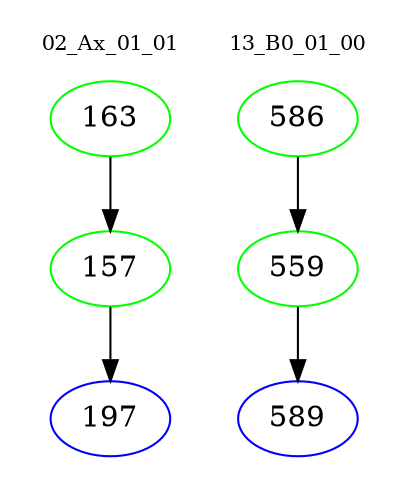 digraph{
subgraph cluster_0 {
color = white
label = "02_Ax_01_01";
fontsize=10;
T0_163 [label="163", color="green"]
T0_163 -> T0_157 [color="black"]
T0_157 [label="157", color="green"]
T0_157 -> T0_197 [color="black"]
T0_197 [label="197", color="blue"]
}
subgraph cluster_1 {
color = white
label = "13_B0_01_00";
fontsize=10;
T1_586 [label="586", color="green"]
T1_586 -> T1_559 [color="black"]
T1_559 [label="559", color="green"]
T1_559 -> T1_589 [color="black"]
T1_589 [label="589", color="blue"]
}
}
